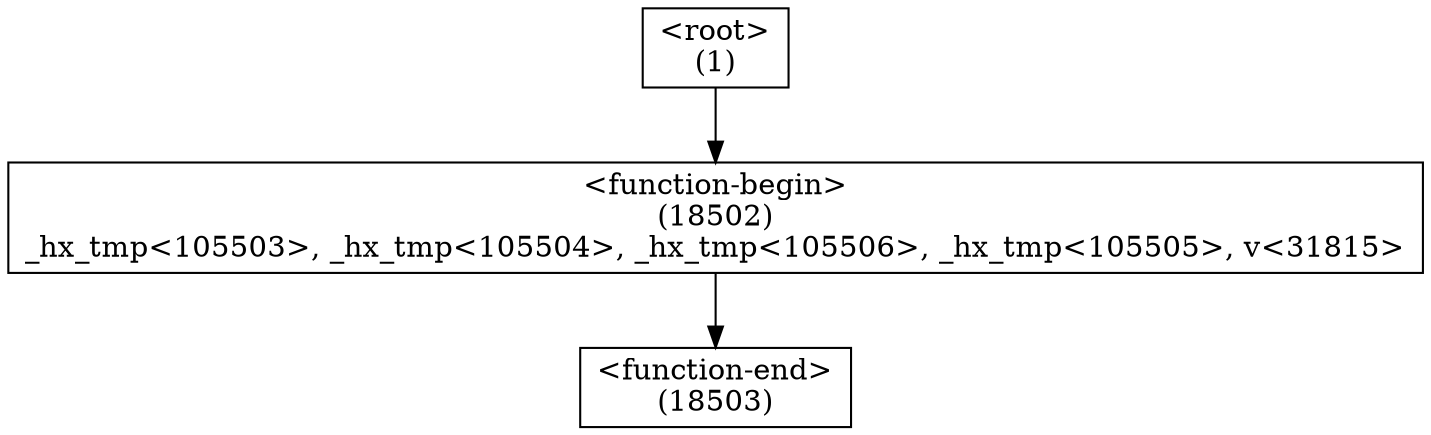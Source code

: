 digraph graphname {
n18503 [shape=box,label="<function-end>
(18503)"];
n18502 [shape=box,label="<function-begin>
(18502)\n_hx_tmp<105503>, _hx_tmp<105504>, _hx_tmp<105506>, _hx_tmp<105505>, v<31815>"];
n18502 -> n18503;
n1 [shape=box,label="<root>
(1)"];
n1 -> n18502;
}
